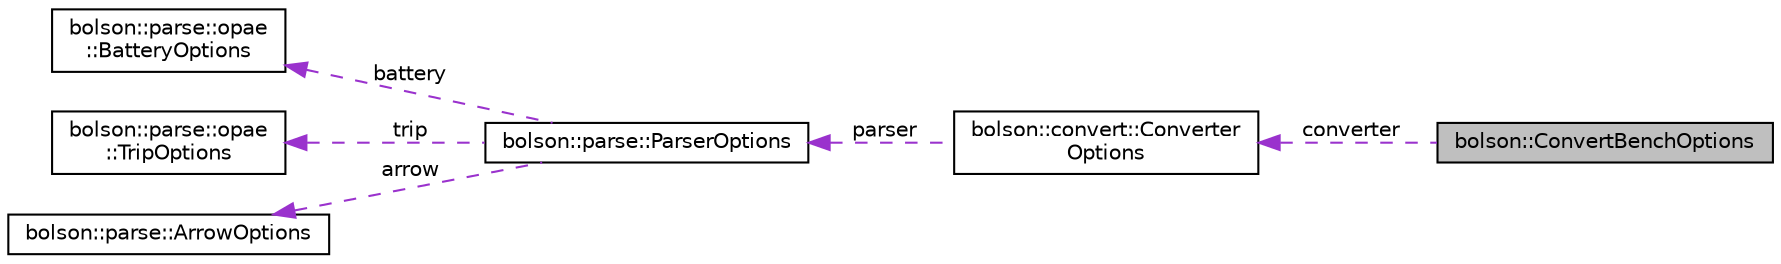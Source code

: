 digraph "bolson::ConvertBenchOptions"
{
 // LATEX_PDF_SIZE
  edge [fontname="Helvetica",fontsize="10",labelfontname="Helvetica",labelfontsize="10"];
  node [fontname="Helvetica",fontsize="10",shape=record];
  rankdir="LR";
  Node1 [label="bolson::ConvertBenchOptions",height=0.2,width=0.4,color="black", fillcolor="grey75", style="filled", fontcolor="black",tooltip="Options for the Convert benchmark."];
  Node2 -> Node1 [dir="back",color="darkorchid3",fontsize="10",style="dashed",label=" converter" ,fontname="Helvetica"];
  Node2 [label="bolson::convert::Converter\lOptions",height=0.2,width=0.4,color="black", fillcolor="white", style="filled",URL="$structbolson_1_1convert_1_1_converter_options.html",tooltip="Converter options."];
  Node3 -> Node2 [dir="back",color="darkorchid3",fontsize="10",style="dashed",label=" parser" ,fontname="Helvetica"];
  Node3 [label="bolson::parse::ParserOptions",height=0.2,width=0.4,color="black", fillcolor="white", style="filled",URL="$structbolson_1_1parse_1_1_parser_options.html",tooltip="All parser options."];
  Node4 -> Node3 [dir="back",color="darkorchid3",fontsize="10",style="dashed",label=" battery" ,fontname="Helvetica"];
  Node4 [label="bolson::parse::opae\l::BatteryOptions",height=0.2,width=0.4,color="black", fillcolor="white", style="filled",URL="$structbolson_1_1parse_1_1opae_1_1_battery_options.html",tooltip=" "];
  Node5 -> Node3 [dir="back",color="darkorchid3",fontsize="10",style="dashed",label=" trip" ,fontname="Helvetica"];
  Node5 [label="bolson::parse::opae\l::TripOptions",height=0.2,width=0.4,color="black", fillcolor="white", style="filled",URL="$structbolson_1_1parse_1_1opae_1_1_trip_options.html",tooltip=" "];
  Node6 -> Node3 [dir="back",color="darkorchid3",fontsize="10",style="dashed",label=" arrow" ,fontname="Helvetica"];
  Node6 [label="bolson::parse::ArrowOptions",height=0.2,width=0.4,color="black", fillcolor="white", style="filled",URL="$structbolson_1_1parse_1_1_arrow_options.html",tooltip="Options for Arrow's built-in JSON parser."];
}
